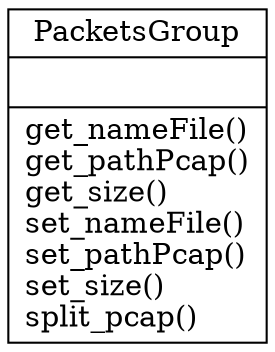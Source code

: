digraph "classes" {
charset="utf-8"
rankdir=BT
"0" [label="{PacketsGroup|\l|get_nameFile()\lget_pathPcap()\lget_size()\lset_nameFile()\lset_pathPcap()\lset_size()\lsplit_pcap()\l}", shape="record"];
}
